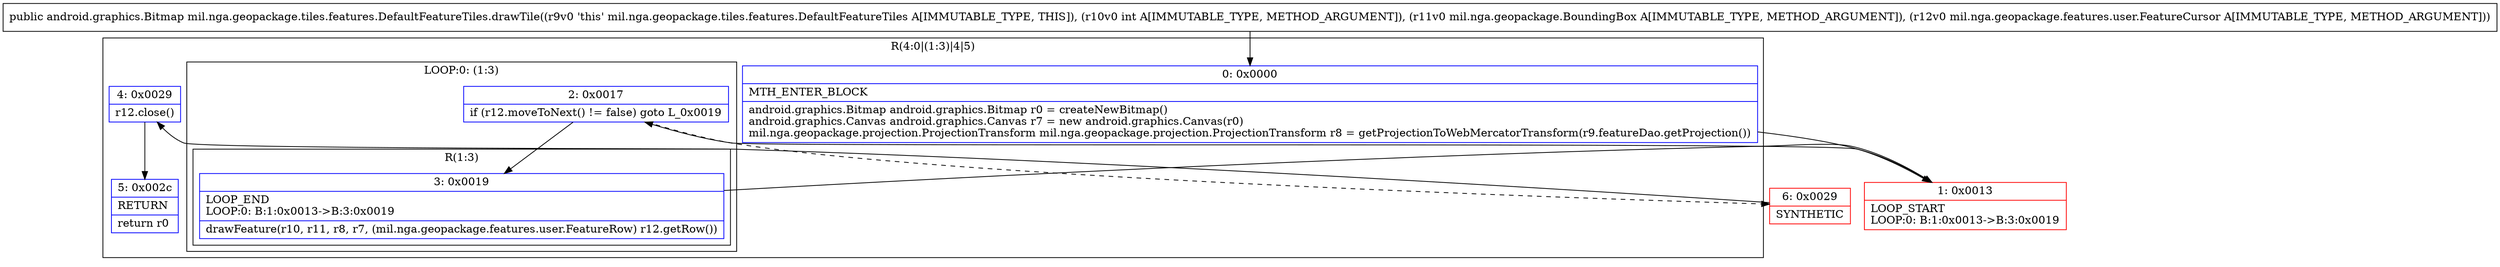 digraph "CFG formil.nga.geopackage.tiles.features.DefaultFeatureTiles.drawTile(ILmil\/nga\/geopackage\/BoundingBox;Lmil\/nga\/geopackage\/features\/user\/FeatureCursor;)Landroid\/graphics\/Bitmap;" {
subgraph cluster_Region_1598704378 {
label = "R(4:0|(1:3)|4|5)";
node [shape=record,color=blue];
Node_0 [shape=record,label="{0\:\ 0x0000|MTH_ENTER_BLOCK\l|android.graphics.Bitmap android.graphics.Bitmap r0 = createNewBitmap()\landroid.graphics.Canvas android.graphics.Canvas r7 = new android.graphics.Canvas(r0)\lmil.nga.geopackage.projection.ProjectionTransform mil.nga.geopackage.projection.ProjectionTransform r8 = getProjectionToWebMercatorTransform(r9.featureDao.getProjection())\l}"];
subgraph cluster_LoopRegion_761105436 {
label = "LOOP:0: (1:3)";
node [shape=record,color=blue];
Node_2 [shape=record,label="{2\:\ 0x0017|if (r12.moveToNext() != false) goto L_0x0019\l}"];
subgraph cluster_Region_662705877 {
label = "R(1:3)";
node [shape=record,color=blue];
Node_3 [shape=record,label="{3\:\ 0x0019|LOOP_END\lLOOP:0: B:1:0x0013\-\>B:3:0x0019\l|drawFeature(r10, r11, r8, r7, (mil.nga.geopackage.features.user.FeatureRow) r12.getRow())\l}"];
}
}
Node_4 [shape=record,label="{4\:\ 0x0029|r12.close()\l}"];
Node_5 [shape=record,label="{5\:\ 0x002c|RETURN\l|return r0\l}"];
}
Node_1 [shape=record,color=red,label="{1\:\ 0x0013|LOOP_START\lLOOP:0: B:1:0x0013\-\>B:3:0x0019\l}"];
Node_6 [shape=record,color=red,label="{6\:\ 0x0029|SYNTHETIC\l}"];
MethodNode[shape=record,label="{public android.graphics.Bitmap mil.nga.geopackage.tiles.features.DefaultFeatureTiles.drawTile((r9v0 'this' mil.nga.geopackage.tiles.features.DefaultFeatureTiles A[IMMUTABLE_TYPE, THIS]), (r10v0 int A[IMMUTABLE_TYPE, METHOD_ARGUMENT]), (r11v0 mil.nga.geopackage.BoundingBox A[IMMUTABLE_TYPE, METHOD_ARGUMENT]), (r12v0 mil.nga.geopackage.features.user.FeatureCursor A[IMMUTABLE_TYPE, METHOD_ARGUMENT])) }"];
MethodNode -> Node_0;
Node_0 -> Node_1;
Node_2 -> Node_3;
Node_2 -> Node_6[style=dashed];
Node_3 -> Node_1;
Node_4 -> Node_5;
Node_1 -> Node_2;
Node_6 -> Node_4;
}

